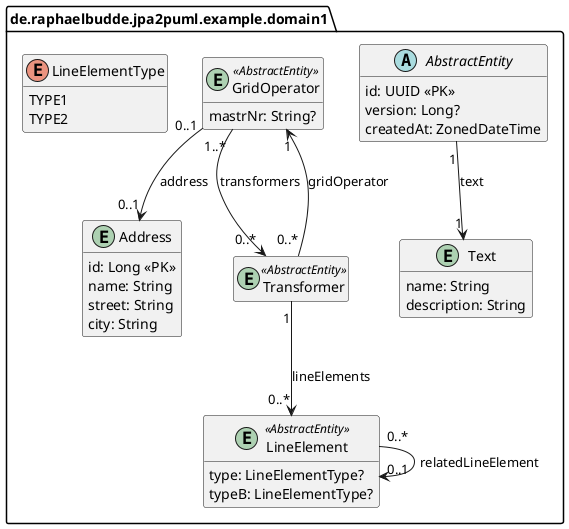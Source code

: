 @startuml
!pragma useIntermediatePackages false
hide methods
hide empty fields
skinparam groupInheritance 2

abstract de.raphaelbudde.jpa2puml.example.domain1.AbstractEntity {
  id: UUID <<PK>>
  version: Long?
  createdAt: ZonedDateTime
}

entity de.raphaelbudde.jpa2puml.example.domain1.Address {
  id: Long <<PK>>
  name: String
  street: String
  city: String
}

entity de.raphaelbudde.jpa2puml.example.domain1.GridOperator <<AbstractEntity>> {
  mastrNr: String?
}

entity de.raphaelbudde.jpa2puml.example.domain1.LineElement <<AbstractEntity>> {
  type: LineElementType?
  typeB: LineElementType?
}

entity de.raphaelbudde.jpa2puml.example.domain1.Text {
  name: String
  description: String
}

entity de.raphaelbudde.jpa2puml.example.domain1.Transformer <<AbstractEntity>> {

}

enum de.raphaelbudde.jpa2puml.example.domain1.LineElementType {
  TYPE1
  TYPE2
}

de.raphaelbudde.jpa2puml.example.domain1.AbstractEntity "1" --> "1" de.raphaelbudde.jpa2puml.example.domain1.Text : text
de.raphaelbudde.jpa2puml.example.domain1.GridOperator "0..1" --> "0..1" de.raphaelbudde.jpa2puml.example.domain1.Address : address
de.raphaelbudde.jpa2puml.example.domain1.GridOperator "1..*" --> "0..*" de.raphaelbudde.jpa2puml.example.domain1.Transformer : transformers
de.raphaelbudde.jpa2puml.example.domain1.LineElement "0..*" --> "0..1" de.raphaelbudde.jpa2puml.example.domain1.LineElement : relatedLineElement
de.raphaelbudde.jpa2puml.example.domain1.Transformer "0..*" --> "1" de.raphaelbudde.jpa2puml.example.domain1.GridOperator : gridOperator
de.raphaelbudde.jpa2puml.example.domain1.Transformer "1" --> "0..*" de.raphaelbudde.jpa2puml.example.domain1.LineElement : lineElements

@enduml
